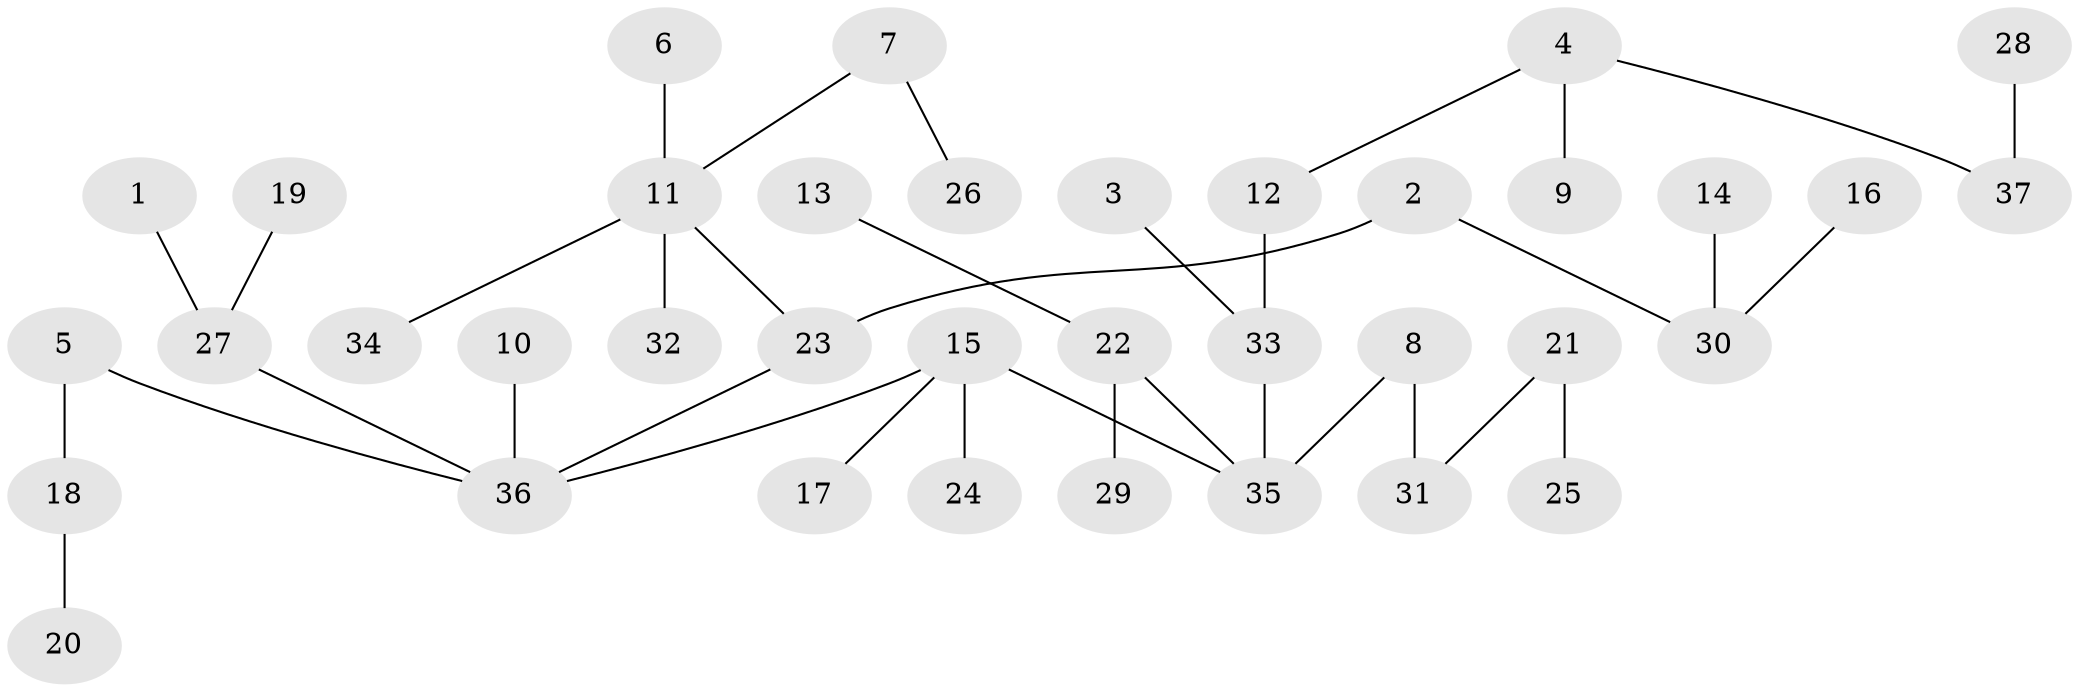 // original degree distribution, {6: 0.024793388429752067, 7: 0.01652892561983471, 4: 0.06611570247933884, 3: 0.12396694214876033, 1: 0.5041322314049587, 5: 0.01652892561983471, 2: 0.24793388429752067}
// Generated by graph-tools (version 1.1) at 2025/37/03/04/25 23:37:18]
// undirected, 37 vertices, 36 edges
graph export_dot {
  node [color=gray90,style=filled];
  1;
  2;
  3;
  4;
  5;
  6;
  7;
  8;
  9;
  10;
  11;
  12;
  13;
  14;
  15;
  16;
  17;
  18;
  19;
  20;
  21;
  22;
  23;
  24;
  25;
  26;
  27;
  28;
  29;
  30;
  31;
  32;
  33;
  34;
  35;
  36;
  37;
  1 -- 27 [weight=1.0];
  2 -- 23 [weight=1.0];
  2 -- 30 [weight=1.0];
  3 -- 33 [weight=1.0];
  4 -- 9 [weight=1.0];
  4 -- 12 [weight=1.0];
  4 -- 37 [weight=1.0];
  5 -- 18 [weight=1.0];
  5 -- 36 [weight=1.0];
  6 -- 11 [weight=1.0];
  7 -- 11 [weight=1.0];
  7 -- 26 [weight=1.0];
  8 -- 31 [weight=1.0];
  8 -- 35 [weight=1.0];
  10 -- 36 [weight=1.0];
  11 -- 23 [weight=1.0];
  11 -- 32 [weight=1.0];
  11 -- 34 [weight=1.0];
  12 -- 33 [weight=1.0];
  13 -- 22 [weight=1.0];
  14 -- 30 [weight=1.0];
  15 -- 17 [weight=1.0];
  15 -- 24 [weight=1.0];
  15 -- 35 [weight=1.0];
  15 -- 36 [weight=1.0];
  16 -- 30 [weight=1.0];
  18 -- 20 [weight=1.0];
  19 -- 27 [weight=1.0];
  21 -- 25 [weight=1.0];
  21 -- 31 [weight=1.0];
  22 -- 29 [weight=1.0];
  22 -- 35 [weight=1.0];
  23 -- 36 [weight=1.0];
  27 -- 36 [weight=1.0];
  28 -- 37 [weight=1.0];
  33 -- 35 [weight=1.0];
}
